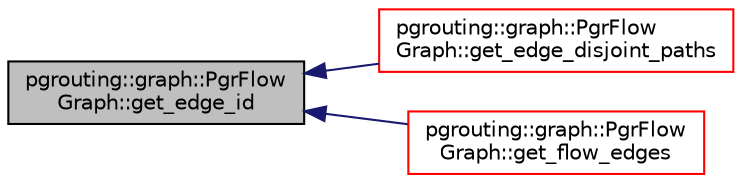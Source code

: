digraph "pgrouting::graph::PgrFlowGraph::get_edge_id"
{
  edge [fontname="Helvetica",fontsize="10",labelfontname="Helvetica",labelfontsize="10"];
  node [fontname="Helvetica",fontsize="10",shape=record];
  rankdir="LR";
  Node79 [label="pgrouting::graph::PgrFlow\lGraph::get_edge_id",height=0.2,width=0.4,color="black", fillcolor="grey75", style="filled", fontcolor="black"];
  Node79 -> Node80 [dir="back",color="midnightblue",fontsize="10",style="solid",fontname="Helvetica"];
  Node80 [label="pgrouting::graph::PgrFlow\lGraph::get_edge_disjoint_paths",height=0.2,width=0.4,color="red", fillcolor="white", style="filled",URL="$classpgrouting_1_1graph_1_1PgrFlowGraph.html#a71db8d3b386fc612bfa9b1e28fb399fb"];
  Node79 -> Node86 [dir="back",color="midnightblue",fontsize="10",style="solid",fontname="Helvetica"];
  Node86 [label="pgrouting::graph::PgrFlow\lGraph::get_flow_edges",height=0.2,width=0.4,color="red", fillcolor="white", style="filled",URL="$classpgrouting_1_1graph_1_1PgrFlowGraph.html#a863bfa5fd356156ab49c97e809ff9681"];
}

